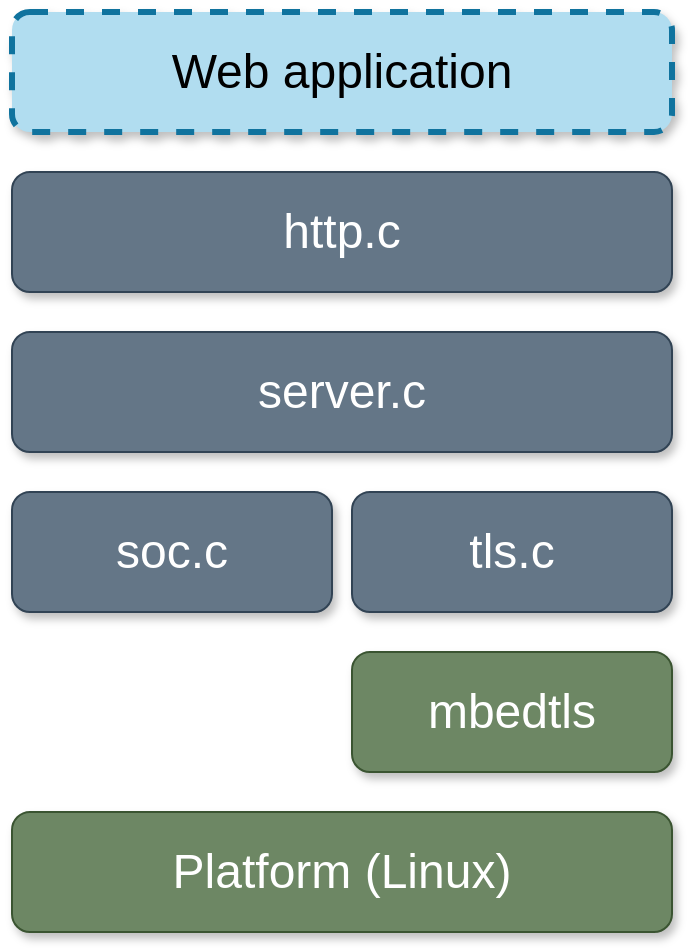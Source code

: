 <mxfile version="20.3.0" type="device"><diagram id="rhL4DcmrkF0SynLoxUDy" name="Page-1"><mxGraphModel dx="1422" dy="862" grid="1" gridSize="10" guides="1" tooltips="1" connect="1" arrows="1" fold="1" page="1" pageScale="1" pageWidth="850" pageHeight="1100" math="0" shadow="0"><root><mxCell id="0"/><mxCell id="1" parent="0"/><mxCell id="jCokXTSISp1g37LnvBGM-1" value="Web application" style="rounded=1;whiteSpace=wrap;html=1;fontSize=24;glass=0;shadow=1;sketch=0;dashed=1;fillColor=#b1ddf0;strokeColor=#10739e;strokeWidth=3;" parent="1" vertex="1"><mxGeometry x="280" y="230" width="330" height="60" as="geometry"/></mxCell><mxCell id="jCokXTSISp1g37LnvBGM-2" value="http.c" style="rounded=1;whiteSpace=wrap;html=1;fontSize=24;fillColor=#647687;fontColor=#ffffff;strokeColor=#314354;glass=0;shadow=1;sketch=0;" parent="1" vertex="1"><mxGeometry x="280" y="310" width="330" height="60" as="geometry"/></mxCell><mxCell id="jCokXTSISp1g37LnvBGM-3" value="server.c" style="rounded=1;whiteSpace=wrap;html=1;fontSize=24;fillColor=#647687;fontColor=#ffffff;strokeColor=#314354;glass=0;shadow=1;sketch=0;" parent="1" vertex="1"><mxGeometry x="280" y="390" width="330" height="60" as="geometry"/></mxCell><mxCell id="jCokXTSISp1g37LnvBGM-4" value="soc.c" style="rounded=1;whiteSpace=wrap;html=1;fontSize=24;fillColor=#647687;fontColor=#ffffff;strokeColor=#314354;glass=0;shadow=1;sketch=0;" parent="1" vertex="1"><mxGeometry x="280" y="470" width="160" height="60" as="geometry"/></mxCell><mxCell id="jCokXTSISp1g37LnvBGM-5" value="tls.c" style="rounded=1;whiteSpace=wrap;html=1;fontSize=24;fillColor=#647687;fontColor=#ffffff;strokeColor=#314354;glass=0;shadow=1;sketch=0;" parent="1" vertex="1"><mxGeometry x="450" y="470" width="160" height="60" as="geometry"/></mxCell><mxCell id="jCokXTSISp1g37LnvBGM-6" value="mbedtls" style="rounded=1;whiteSpace=wrap;html=1;fontSize=24;fillColor=#6d8764;fontColor=#ffffff;strokeColor=#3A5431;glass=0;shadow=1;sketch=0;" parent="1" vertex="1"><mxGeometry x="450" y="550" width="160" height="60" as="geometry"/></mxCell><mxCell id="jCokXTSISp1g37LnvBGM-8" value="Platform (Linux)" style="rounded=1;whiteSpace=wrap;html=1;fontSize=24;fillColor=#6d8764;fontColor=#ffffff;strokeColor=#3A5431;glass=0;shadow=1;sketch=0;" parent="1" vertex="1"><mxGeometry x="280" y="630" width="330" height="60" as="geometry"/></mxCell></root></mxGraphModel></diagram></mxfile>
